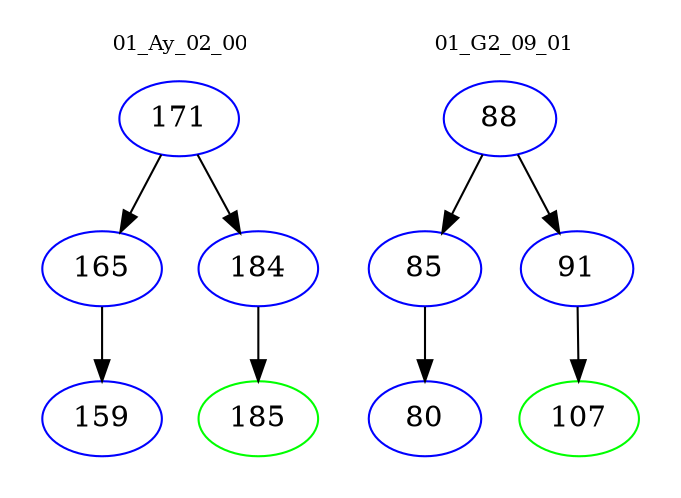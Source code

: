 digraph{
subgraph cluster_0 {
color = white
label = "01_Ay_02_00";
fontsize=10;
T0_171 [label="171", color="blue"]
T0_171 -> T0_165 [color="black"]
T0_165 [label="165", color="blue"]
T0_165 -> T0_159 [color="black"]
T0_159 [label="159", color="blue"]
T0_171 -> T0_184 [color="black"]
T0_184 [label="184", color="blue"]
T0_184 -> T0_185 [color="black"]
T0_185 [label="185", color="green"]
}
subgraph cluster_1 {
color = white
label = "01_G2_09_01";
fontsize=10;
T1_88 [label="88", color="blue"]
T1_88 -> T1_85 [color="black"]
T1_85 [label="85", color="blue"]
T1_85 -> T1_80 [color="black"]
T1_80 [label="80", color="blue"]
T1_88 -> T1_91 [color="black"]
T1_91 [label="91", color="blue"]
T1_91 -> T1_107 [color="black"]
T1_107 [label="107", color="green"]
}
}
